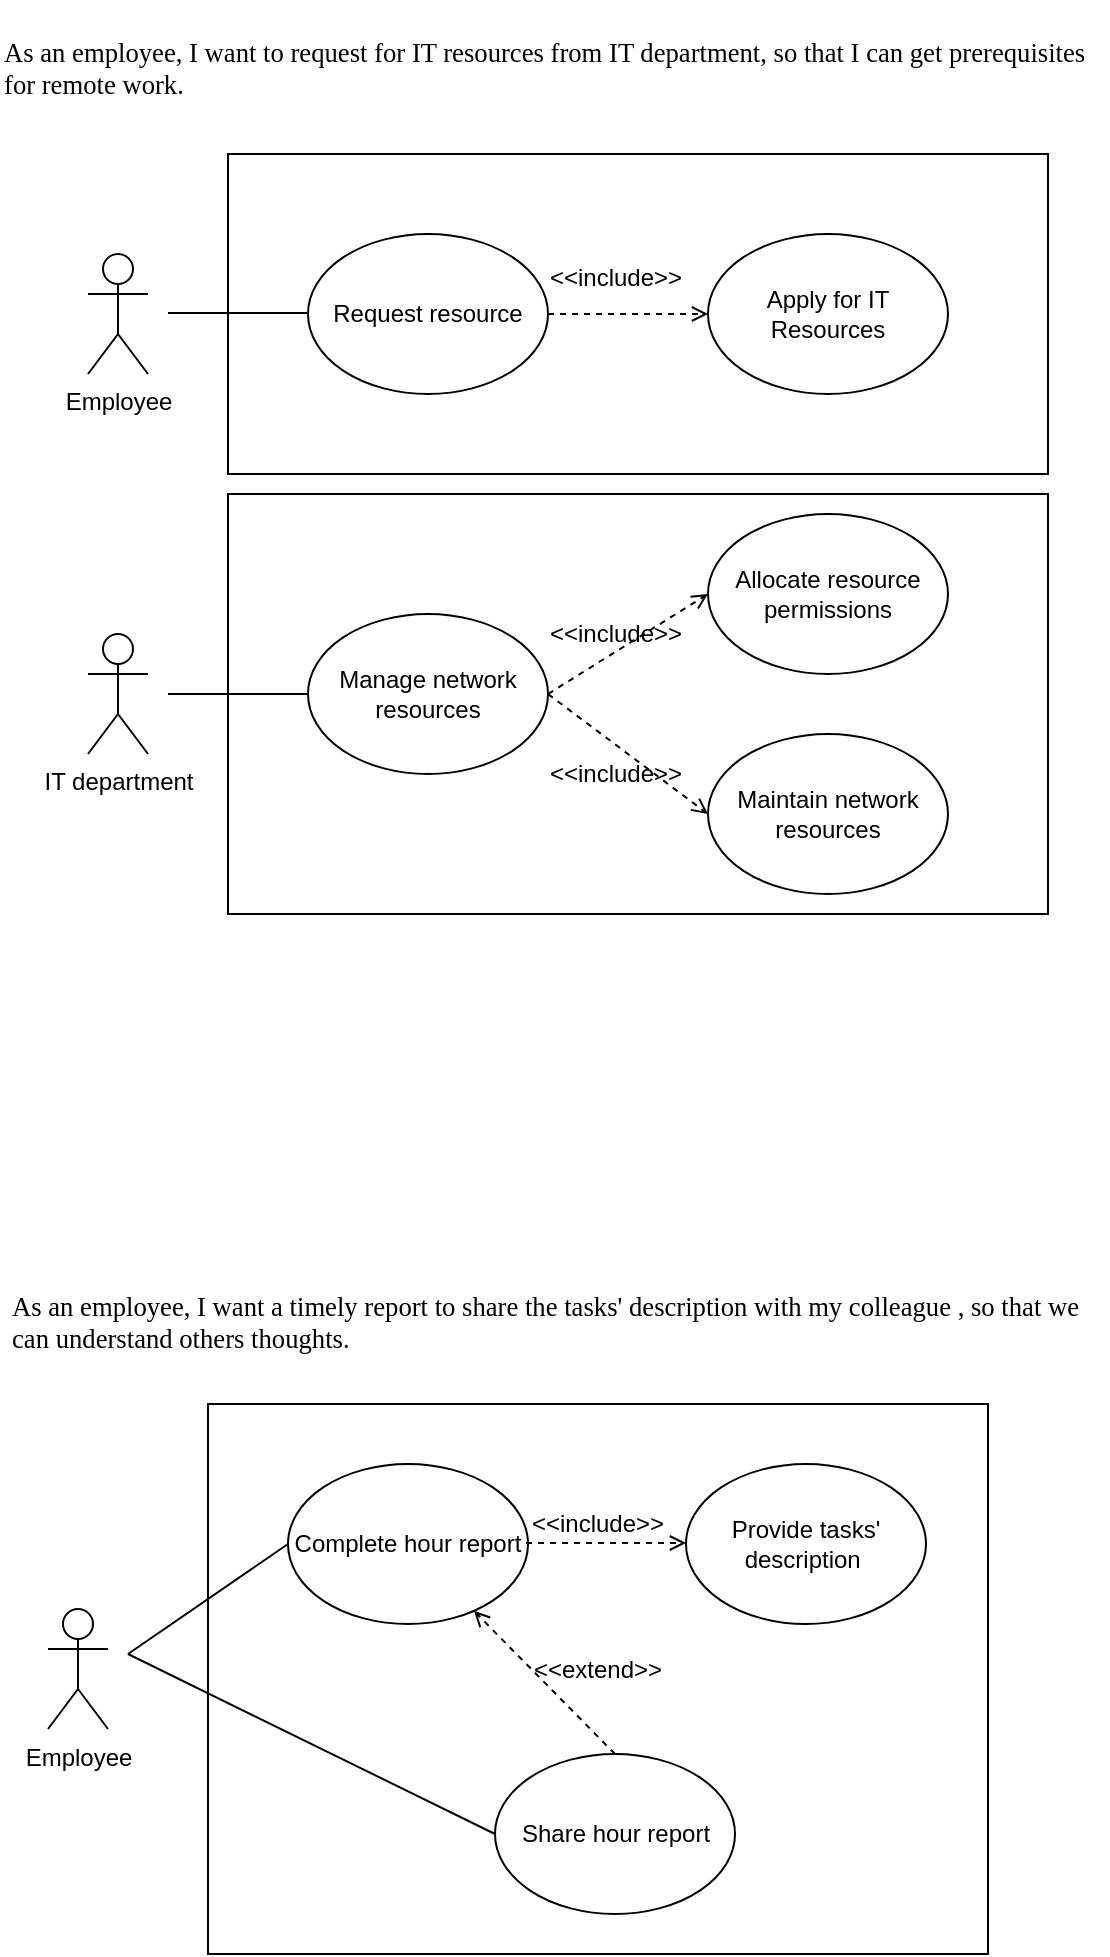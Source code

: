 <mxfile version="13.7.9" type="device"><diagram id="zO_6cEKHP5lqkvLVsSBh" name="第 1 页"><mxGraphModel dx="754" dy="522" grid="0" gridSize="10" guides="1" tooltips="1" connect="1" arrows="1" fold="1" page="1" pageScale="1" pageWidth="827" pageHeight="1169" math="0" shadow="0"><root><mxCell id="0"/><mxCell id="1" parent="0"/><mxCell id="vBE-kkObSdCR-9EB-lF9-1" value="&lt;div&gt;&lt;p class=&quot;MsoNormal&quot;&gt;&lt;span style=&quot;font-family: &amp;quot;calibri&amp;quot; ; color: rgb(0 , 0 , 0) ; font-size: 10.0pt&quot;&gt;As an employee,&lt;/span&gt;&lt;span style=&quot;font-family: &amp;quot;calibri&amp;quot; ; color: rgb(0 , 0 , 0) ; font-size: 10.0pt&quot;&gt;&amp;nbsp;I want &lt;/span&gt;&lt;span style=&quot;font-family: &amp;quot;calibri&amp;quot; ; color: rgb(0 , 0 , 0) ; font-size: 10.0pt&quot;&gt;to request for IT resources from IT department, so that I can get prerequisites for remote work.&lt;/span&gt;&lt;/p&gt;&lt;/div&gt;" style="text;whiteSpace=wrap;html=1;" parent="1" vertex="1"><mxGeometry x="86" y="83" width="550" height="70" as="geometry"/></mxCell><mxCell id="vBE-kkObSdCR-9EB-lF9-2" value="Employee" style="shape=umlActor;verticalLabelPosition=bottom;verticalAlign=top;html=1;outlineConnect=0;" parent="1" vertex="1"><mxGeometry x="130" y="210" width="30" height="60" as="geometry"/></mxCell><mxCell id="vBE-kkObSdCR-9EB-lF9-5" value="" style="rounded=0;whiteSpace=wrap;html=1;" parent="1" vertex="1"><mxGeometry x="200" y="160" width="410" height="160" as="geometry"/></mxCell><mxCell id="vBE-kkObSdCR-9EB-lF9-6" value="" style="endArrow=none;html=1;" parent="1" edge="1"><mxGeometry width="50" height="50" relative="1" as="geometry"><mxPoint x="170" y="239.5" as="sourcePoint"/><mxPoint x="240" y="239.5" as="targetPoint"/></mxGeometry></mxCell><mxCell id="vBE-kkObSdCR-9EB-lF9-7" value="Request resource" style="ellipse;whiteSpace=wrap;html=1;" parent="1" vertex="1"><mxGeometry x="240" y="200" width="120" height="80" as="geometry"/></mxCell><mxCell id="vBE-kkObSdCR-9EB-lF9-8" value="" style="endArrow=open;dashed=1;html=1;exitX=1;exitY=0.5;exitDx=0;exitDy=0;endFill=0;entryX=0;entryY=0.5;entryDx=0;entryDy=0;" parent="1" source="vBE-kkObSdCR-9EB-lF9-7" target="vBE-kkObSdCR-9EB-lF9-9" edge="1"><mxGeometry width="50" height="50" relative="1" as="geometry"><mxPoint x="410" y="300" as="sourcePoint"/><mxPoint x="420" y="230" as="targetPoint"/></mxGeometry></mxCell><mxCell id="vBE-kkObSdCR-9EB-lF9-9" value="Apply for IT Resources" style="ellipse;whiteSpace=wrap;html=1;" parent="1" vertex="1"><mxGeometry x="440" y="200" width="120" height="80" as="geometry"/></mxCell><mxCell id="vBE-kkObSdCR-9EB-lF9-10" value="&amp;lt;&amp;lt;include&amp;gt;&amp;gt;" style="text;html=1;strokeColor=none;fillColor=none;align=center;verticalAlign=middle;whiteSpace=wrap;rounded=0;" parent="1" vertex="1"><mxGeometry x="373.5" y="212" width="40" height="20" as="geometry"/></mxCell><mxCell id="vBE-kkObSdCR-9EB-lF9-12" value="&lt;div&gt;&lt;p class=&quot;MsoNormal&quot;&gt;&lt;span style=&quot;font-family: &amp;quot;calibri&amp;quot; ; color: rgb(0 , 0 , 0) ; font-size: 10.0pt&quot;&gt;As an employee, I want a timely report to share the tasks' description with my colleague , so that we can understand others thoughts.&lt;/span&gt;&lt;/p&gt;&lt;/div&gt;" style="text;whiteSpace=wrap;html=1;" parent="1" vertex="1"><mxGeometry x="90" y="710" width="550" height="70" as="geometry"/></mxCell><mxCell id="vBE-kkObSdCR-9EB-lF9-13" value="Employee" style="shape=umlActor;verticalLabelPosition=bottom;verticalAlign=top;html=1;outlineConnect=0;" parent="1" vertex="1"><mxGeometry x="110" y="887.5" width="30" height="60" as="geometry"/></mxCell><mxCell id="vBE-kkObSdCR-9EB-lF9-14" value="" style="rounded=0;whiteSpace=wrap;html=1;" parent="1" vertex="1"><mxGeometry x="190" y="785" width="390" height="275" as="geometry"/></mxCell><mxCell id="vBE-kkObSdCR-9EB-lF9-15" value="" style="endArrow=none;html=1;" parent="1" edge="1"><mxGeometry width="50" height="50" relative="1" as="geometry"><mxPoint x="150" y="910" as="sourcePoint"/><mxPoint x="230" y="855" as="targetPoint"/></mxGeometry></mxCell><mxCell id="vBE-kkObSdCR-9EB-lF9-20" value="Complete hour report" style="ellipse;whiteSpace=wrap;html=1;" parent="1" vertex="1"><mxGeometry x="230" y="815" width="120" height="80" as="geometry"/></mxCell><mxCell id="vBE-kkObSdCR-9EB-lF9-22" value="&amp;lt;&amp;lt;include&amp;gt;&amp;gt;" style="text;html=1;strokeColor=none;fillColor=none;align=center;verticalAlign=middle;whiteSpace=wrap;rounded=0;" parent="1" vertex="1"><mxGeometry x="365" y="835" width="40" height="20" as="geometry"/></mxCell><mxCell id="vBE-kkObSdCR-9EB-lF9-23" value="" style="endArrow=open;dashed=1;html=1;exitX=1;exitY=0.5;exitDx=0;exitDy=0;endFill=0;entryX=0;entryY=0.5;entryDx=0;entryDy=0;" parent="1" edge="1"><mxGeometry width="50" height="50" relative="1" as="geometry"><mxPoint x="349" y="854.5" as="sourcePoint"/><mxPoint x="429" y="854.5" as="targetPoint"/></mxGeometry></mxCell><mxCell id="vBE-kkObSdCR-9EB-lF9-24" value="Provide tasks' description&amp;nbsp;" style="ellipse;whiteSpace=wrap;html=1;" parent="1" vertex="1"><mxGeometry x="429" y="815" width="120" height="80" as="geometry"/></mxCell><mxCell id="76C24cnJ76-dppa_N_vI-1" value="IT department" style="shape=umlActor;verticalLabelPosition=bottom;verticalAlign=top;html=1;outlineConnect=0;" parent="1" vertex="1"><mxGeometry x="130" y="400" width="30" height="60" as="geometry"/></mxCell><mxCell id="76C24cnJ76-dppa_N_vI-2" value="" style="rounded=0;whiteSpace=wrap;html=1;" parent="1" vertex="1"><mxGeometry x="200" y="330" width="410" height="210" as="geometry"/></mxCell><mxCell id="76C24cnJ76-dppa_N_vI-3" value="" style="endArrow=none;html=1;" parent="1" edge="1"><mxGeometry width="50" height="50" relative="1" as="geometry"><mxPoint x="170" y="430" as="sourcePoint"/><mxPoint x="240" y="430" as="targetPoint"/></mxGeometry></mxCell><mxCell id="76C24cnJ76-dppa_N_vI-4" value="Manage network resources" style="ellipse;whiteSpace=wrap;html=1;" parent="1" vertex="1"><mxGeometry x="240" y="390" width="120" height="80" as="geometry"/></mxCell><mxCell id="76C24cnJ76-dppa_N_vI-5" value="" style="endArrow=open;dashed=1;html=1;exitX=1;exitY=0.5;exitDx=0;exitDy=0;endFill=0;entryX=0;entryY=0.5;entryDx=0;entryDy=0;" parent="1" source="76C24cnJ76-dppa_N_vI-4" target="76C24cnJ76-dppa_N_vI-6" edge="1"><mxGeometry width="50" height="50" relative="1" as="geometry"><mxPoint x="410" y="500" as="sourcePoint"/><mxPoint x="420" y="430" as="targetPoint"/></mxGeometry></mxCell><mxCell id="76C24cnJ76-dppa_N_vI-6" value="Allocate resource permissions" style="ellipse;whiteSpace=wrap;html=1;" parent="1" vertex="1"><mxGeometry x="440" y="340" width="120" height="80" as="geometry"/></mxCell><mxCell id="76C24cnJ76-dppa_N_vI-7" value="&amp;lt;&amp;lt;include&amp;gt;&amp;gt;" style="text;html=1;strokeColor=none;fillColor=none;align=center;verticalAlign=middle;whiteSpace=wrap;rounded=0;" parent="1" vertex="1"><mxGeometry x="374" y="390" width="40" height="20" as="geometry"/></mxCell><mxCell id="76C24cnJ76-dppa_N_vI-9" value="" style="endArrow=open;dashed=1;html=1;endFill=0;entryX=0;entryY=0.5;entryDx=0;entryDy=0;" parent="1" target="76C24cnJ76-dppa_N_vI-10" edge="1"><mxGeometry width="50" height="50" relative="1" as="geometry"><mxPoint x="360" y="430" as="sourcePoint"/><mxPoint x="450" y="410" as="targetPoint"/></mxGeometry></mxCell><mxCell id="76C24cnJ76-dppa_N_vI-10" value="Maintain network resources" style="ellipse;whiteSpace=wrap;html=1;" parent="1" vertex="1"><mxGeometry x="440" y="450" width="120" height="80" as="geometry"/></mxCell><mxCell id="76C24cnJ76-dppa_N_vI-11" value="&amp;lt;&amp;lt;include&amp;gt;&amp;gt;" style="text;html=1;strokeColor=none;fillColor=none;align=center;verticalAlign=middle;whiteSpace=wrap;rounded=0;" parent="1" vertex="1"><mxGeometry x="374" y="460" width="40" height="20" as="geometry"/></mxCell><mxCell id="UHD5kVltEikLkLmsn7lF-2" value="Share hour report" style="ellipse;whiteSpace=wrap;html=1;" vertex="1" parent="1"><mxGeometry x="333.5" y="960" width="120" height="80" as="geometry"/></mxCell><mxCell id="UHD5kVltEikLkLmsn7lF-3" value="" style="endArrow=none;html=1;exitX=0;exitY=0.5;exitDx=0;exitDy=0;" edge="1" parent="1" source="UHD5kVltEikLkLmsn7lF-2"><mxGeometry width="50" height="50" relative="1" as="geometry"><mxPoint x="360" y="1000" as="sourcePoint"/><mxPoint x="150" y="910" as="targetPoint"/></mxGeometry></mxCell><mxCell id="UHD5kVltEikLkLmsn7lF-4" value="" style="endArrow=open;html=1;exitX=0.5;exitY=0;exitDx=0;exitDy=0;dashed=1;endFill=0;" edge="1" parent="1" source="UHD5kVltEikLkLmsn7lF-2" target="vBE-kkObSdCR-9EB-lF9-20"><mxGeometry width="50" height="50" relative="1" as="geometry"><mxPoint x="360" y="1000" as="sourcePoint"/><mxPoint x="410" y="950" as="targetPoint"/></mxGeometry></mxCell><mxCell id="UHD5kVltEikLkLmsn7lF-5" value="&amp;lt;&amp;lt;extend&amp;gt;&amp;gt;" style="text;html=1;strokeColor=none;fillColor=none;align=center;verticalAlign=middle;whiteSpace=wrap;rounded=0;" vertex="1" parent="1"><mxGeometry x="365" y="907.5" width="40" height="20" as="geometry"/></mxCell></root></mxGraphModel></diagram></mxfile>